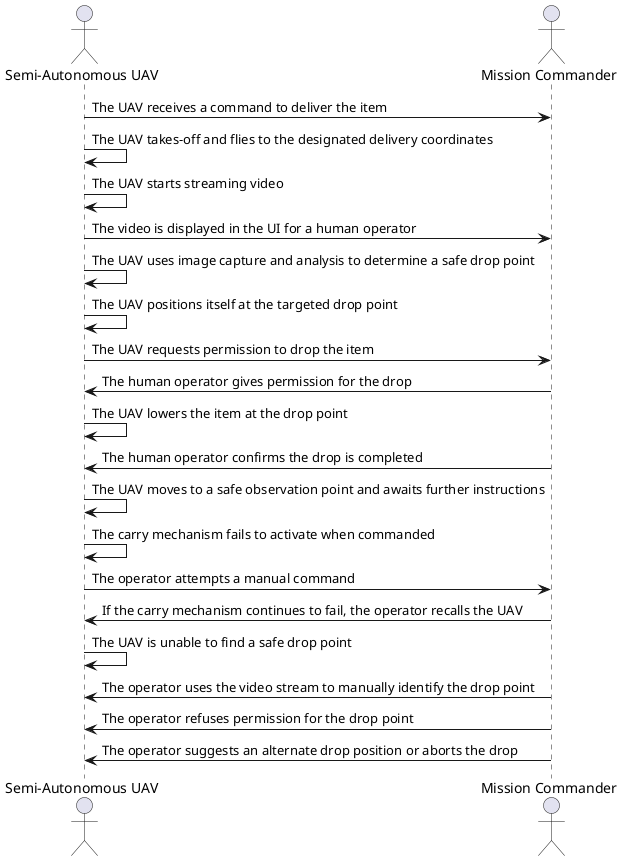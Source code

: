@startuml "Item Drop Sequence Diagram"

actor "Semi-Autonomous UAV" as UAV
actor "Mission Commander" as Commander

UAV -> Commander: The UAV receives a command to deliver the item
UAV -> UAV: The UAV takes-off and flies to the designated delivery coordinates
UAV -> UAV: The UAV starts streaming video
UAV -> Commander: The video is displayed in the UI for a human operator
UAV -> UAV: The UAV uses image capture and analysis to determine a safe drop point
UAV -> UAV: The UAV positions itself at the targeted drop point
UAV -> Commander: The UAV requests permission to drop the item
Commander -> UAV: The human operator gives permission for the drop
UAV -> UAV: The UAV lowers the item at the drop point
Commander -> UAV: The human operator confirms the drop is completed
UAV -> UAV: The UAV moves to a safe observation point and awaits further instructions

UAV -> UAV: The carry mechanism fails to activate when commanded
UAV -> Commander: The operator attempts a manual command
Commander->UAV: If the carry mechanism continues to fail, the operator recalls the UAV

UAV -> UAV: The UAV is unable to find a safe drop point
Commander -> UAV: The operator uses the video stream to manually identify the drop point

Commander -> UAV: The operator refuses permission for the drop point
Commander -> UAV: The operator suggests an alternate drop position or aborts the drop

@enduml
